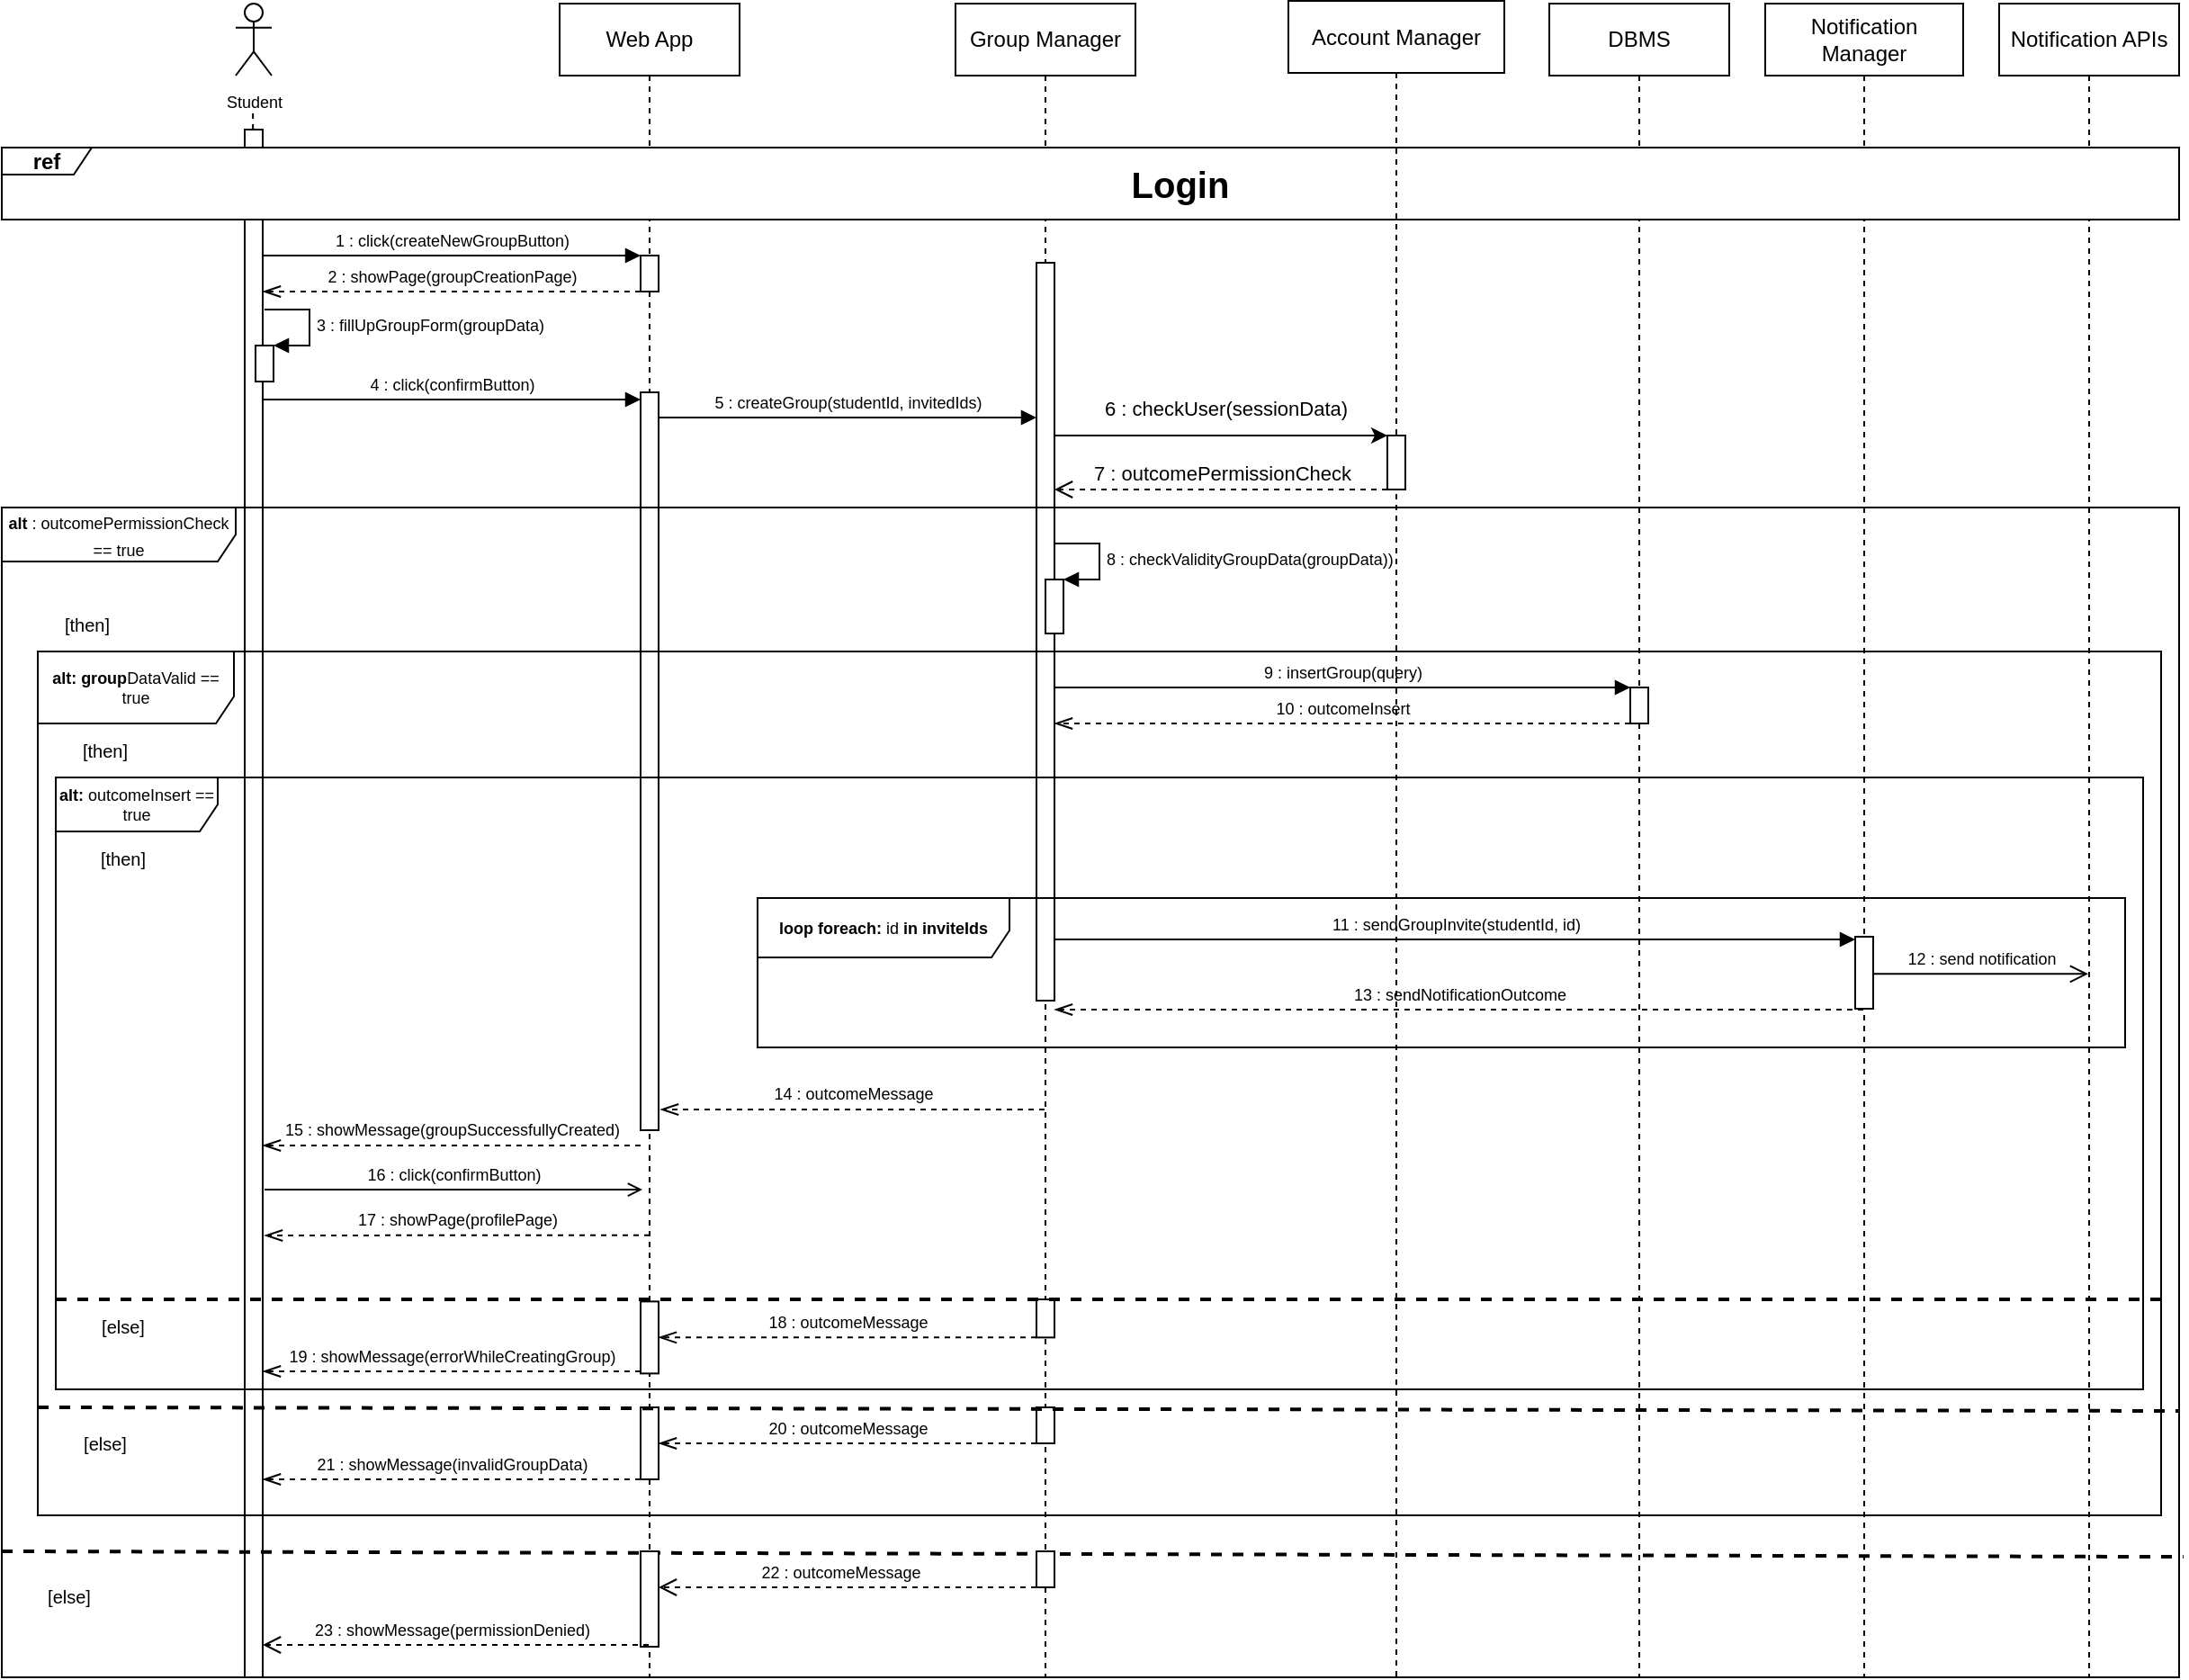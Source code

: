 <mxfile version="22.1.16" type="device">
  <diagram name="Page-1" id="2YBvvXClWsGukQMizWep">
    <mxGraphModel dx="2208" dy="586" grid="1" gridSize="10" guides="1" tooltips="1" connect="1" arrows="1" fold="1" page="1" pageScale="1" pageWidth="850" pageHeight="1100" math="0" shadow="0">
      <root>
        <mxCell id="0" />
        <mxCell id="1" parent="0" />
        <mxCell id="AnqcurCxDS_o7pJ3z2_w-18" value="Group Manager" style="shape=umlLifeline;perimeter=lifelinePerimeter;whiteSpace=wrap;html=1;container=1;dropTarget=0;collapsible=0;recursiveResize=0;outlineConnect=0;portConstraint=eastwest;newEdgeStyle={&quot;curved&quot;:0,&quot;rounded&quot;:0};" parent="1" vertex="1">
          <mxGeometry x="300" y="40" width="100" height="930" as="geometry" />
        </mxCell>
        <mxCell id="AnqcurCxDS_o7pJ3z2_w-19" value="" style="html=1;points=[];perimeter=orthogonalPerimeter;outlineConnect=0;targetShapes=umlLifeline;portConstraint=eastwest;newEdgeStyle={&quot;edgeStyle&quot;:&quot;elbowEdgeStyle&quot;,&quot;elbow&quot;:&quot;vertical&quot;,&quot;curved&quot;:0,&quot;rounded&quot;:0};" parent="AnqcurCxDS_o7pJ3z2_w-18" vertex="1">
          <mxGeometry x="45" y="144" width="10" height="410" as="geometry" />
        </mxCell>
        <mxCell id="5b2Ryhpj01AECXUh49oq-21" value="" style="html=1;points=[[0,0,0,0,5],[0,1,0,0,-5],[1,0,0,0,5],[1,1,0,0,-5]];perimeter=orthogonalPerimeter;outlineConnect=0;targetShapes=umlLifeline;portConstraint=eastwest;newEdgeStyle={&quot;curved&quot;:0,&quot;rounded&quot;:0};" parent="AnqcurCxDS_o7pJ3z2_w-18" vertex="1">
          <mxGeometry x="50" y="320" width="10" height="30" as="geometry" />
        </mxCell>
        <mxCell id="5b2Ryhpj01AECXUh49oq-22" value="&lt;font style=&quot;font-size: 9px;&quot;&gt;8 : checkValidityGroupData(groupData))&lt;/font&gt;" style="html=1;align=left;spacingLeft=2;endArrow=block;rounded=0;edgeStyle=orthogonalEdgeStyle;curved=0;rounded=0;" parent="AnqcurCxDS_o7pJ3z2_w-18" target="5b2Ryhpj01AECXUh49oq-21" edge="1">
          <mxGeometry relative="1" as="geometry">
            <mxPoint x="55" y="300" as="sourcePoint" />
            <Array as="points">
              <mxPoint x="80" y="300" />
              <mxPoint x="80" y="320" />
            </Array>
          </mxGeometry>
        </mxCell>
        <mxCell id="6H1mdJFXyt7ofiKNNQ1x-25" value="DBMS" style="shape=umlLifeline;perimeter=lifelinePerimeter;whiteSpace=wrap;html=1;container=0;dropTarget=0;collapsible=0;recursiveResize=0;outlineConnect=0;portConstraint=eastwest;newEdgeStyle={&quot;curved&quot;:0,&quot;rounded&quot;:0};" parent="1" vertex="1">
          <mxGeometry x="630" y="40" width="100" height="930" as="geometry" />
        </mxCell>
        <mxCell id="AnqcurCxDS_o7pJ3z2_w-1" value="Web App" style="shape=umlLifeline;perimeter=lifelinePerimeter;whiteSpace=wrap;html=1;container=0;dropTarget=0;collapsible=0;recursiveResize=0;outlineConnect=0;portConstraint=eastwest;newEdgeStyle={&quot;edgeStyle&quot;:&quot;elbowEdgeStyle&quot;,&quot;elbow&quot;:&quot;vertical&quot;,&quot;curved&quot;:0,&quot;rounded&quot;:0};" parent="1" vertex="1">
          <mxGeometry x="80" y="40" width="100" height="930" as="geometry" />
        </mxCell>
        <mxCell id="AnqcurCxDS_o7pJ3z2_w-2" value="" style="html=1;points=[];perimeter=orthogonalPerimeter;outlineConnect=0;targetShapes=umlLifeline;portConstraint=eastwest;newEdgeStyle={&quot;edgeStyle&quot;:&quot;elbowEdgeStyle&quot;,&quot;elbow&quot;:&quot;vertical&quot;,&quot;curved&quot;:0,&quot;rounded&quot;:0};" parent="AnqcurCxDS_o7pJ3z2_w-1" vertex="1">
          <mxGeometry x="45" y="140" width="10" height="20" as="geometry" />
        </mxCell>
        <mxCell id="AnqcurCxDS_o7pJ3z2_w-3" value="" style="html=1;points=[];perimeter=orthogonalPerimeter;outlineConnect=0;targetShapes=umlLifeline;portConstraint=eastwest;newEdgeStyle={&quot;edgeStyle&quot;:&quot;elbowEdgeStyle&quot;,&quot;elbow&quot;:&quot;vertical&quot;,&quot;curved&quot;:0,&quot;rounded&quot;:0};" parent="AnqcurCxDS_o7pJ3z2_w-1" vertex="1">
          <mxGeometry x="45" y="216" width="10" height="410" as="geometry" />
        </mxCell>
        <mxCell id="AnqcurCxDS_o7pJ3z2_w-51" value="" style="html=1;points=[];perimeter=orthogonalPerimeter;outlineConnect=0;targetShapes=umlLifeline;portConstraint=eastwest;newEdgeStyle={&quot;edgeStyle&quot;:&quot;elbowEdgeStyle&quot;,&quot;elbow&quot;:&quot;vertical&quot;,&quot;curved&quot;:0,&quot;rounded&quot;:0};" parent="AnqcurCxDS_o7pJ3z2_w-1" vertex="1">
          <mxGeometry x="265" y="720" width="10" height="21.18" as="geometry" />
        </mxCell>
        <mxCell id="AnqcurCxDS_o7pJ3z2_w-52" value="" style="html=1;points=[];perimeter=orthogonalPerimeter;outlineConnect=0;targetShapes=umlLifeline;portConstraint=eastwest;newEdgeStyle={&quot;edgeStyle&quot;:&quot;elbowEdgeStyle&quot;,&quot;elbow&quot;:&quot;vertical&quot;,&quot;curved&quot;:0,&quot;rounded&quot;:0};" parent="AnqcurCxDS_o7pJ3z2_w-1" vertex="1">
          <mxGeometry x="45" y="721.18" width="10" height="40" as="geometry" />
        </mxCell>
        <mxCell id="AnqcurCxDS_o7pJ3z2_w-28" value="&lt;font style=&quot;font-size: 9px;&quot;&gt;18 : outcomeMessage&lt;/font&gt;" style="html=1;verticalAlign=bottom;endArrow=openThin;dashed=1;endSize=8;edgeStyle=elbowEdgeStyle;elbow=horizontal;curved=0;rounded=0;endFill=0;" parent="AnqcurCxDS_o7pJ3z2_w-1" source="AnqcurCxDS_o7pJ3z2_w-51" target="AnqcurCxDS_o7pJ3z2_w-52" edge="1">
          <mxGeometry relative="1" as="geometry">
            <mxPoint x="50" y="731.18" as="targetPoint" />
            <Array as="points">
              <mxPoint x="150" y="741.18" />
            </Array>
            <mxPoint x="184" y="788.18" as="sourcePoint" />
          </mxGeometry>
        </mxCell>
        <mxCell id="AnqcurCxDS_o7pJ3z2_w-4" value="&lt;font style=&quot;font-size: 9px;&quot;&gt;Student&lt;/font&gt;" style="shape=umlActor;verticalLabelPosition=bottom;verticalAlign=top;html=1;outlineConnect=0;" parent="1" vertex="1">
          <mxGeometry x="-100" y="40" width="20" height="40" as="geometry" />
        </mxCell>
        <mxCell id="AnqcurCxDS_o7pJ3z2_w-5" value="" style="endArrow=none;dashed=1;html=1;rounded=0;" parent="1" edge="1">
          <mxGeometry width="50" height="50" relative="1" as="geometry">
            <mxPoint x="-90" y="170" as="sourcePoint" />
            <mxPoint x="-90" y="160" as="targetPoint" />
          </mxGeometry>
        </mxCell>
        <mxCell id="AnqcurCxDS_o7pJ3z2_w-6" value="" style="html=1;points=[];perimeter=orthogonalPerimeter;outlineConnect=0;targetShapes=umlLifeline;portConstraint=eastwest;newEdgeStyle={&quot;edgeStyle&quot;:&quot;elbowEdgeStyle&quot;,&quot;elbow&quot;:&quot;vertical&quot;,&quot;curved&quot;:0,&quot;rounded&quot;:0};" parent="1" vertex="1">
          <mxGeometry x="-95" y="110" width="10" height="860" as="geometry" />
        </mxCell>
        <mxCell id="AnqcurCxDS_o7pJ3z2_w-7" value="&lt;font style=&quot;font-size: 9px;&quot;&gt;1 : click(createNewGroupButton)&lt;/font&gt;" style="html=1;verticalAlign=bottom;endArrow=block;edgeStyle=elbowEdgeStyle;elbow=horizontal;curved=0;rounded=0;" parent="1" source="AnqcurCxDS_o7pJ3z2_w-6" target="AnqcurCxDS_o7pJ3z2_w-2" edge="1">
          <mxGeometry relative="1" as="geometry">
            <mxPoint x="-85" y="170" as="sourcePoint" />
            <Array as="points">
              <mxPoint x="20" y="180" />
            </Array>
            <mxPoint x="115" y="170" as="targetPoint" />
          </mxGeometry>
        </mxCell>
        <mxCell id="AnqcurCxDS_o7pJ3z2_w-8" value="&lt;font style=&quot;font-size: 9px;&quot;&gt;2 : showPage(groupCreationPage)&lt;/font&gt;" style="html=1;verticalAlign=bottom;endArrow=openThin;dashed=1;endSize=8;edgeStyle=elbowEdgeStyle;elbow=vertical;curved=0;rounded=0;endFill=0;" parent="1" source="AnqcurCxDS_o7pJ3z2_w-2" target="AnqcurCxDS_o7pJ3z2_w-6" edge="1">
          <mxGeometry relative="1" as="geometry">
            <mxPoint x="-85" y="200" as="targetPoint" />
            <Array as="points">
              <mxPoint x="5" y="200" />
            </Array>
            <mxPoint x="80" y="200" as="sourcePoint" />
          </mxGeometry>
        </mxCell>
        <mxCell id="AnqcurCxDS_o7pJ3z2_w-14" value="&lt;font style=&quot;font-size: 9px;&quot;&gt;5 : createGroup(studentId, invitedIds)&lt;/font&gt;" style="html=1;verticalAlign=bottom;endArrow=block;edgeStyle=elbowEdgeStyle;elbow=horizontal;curved=0;rounded=0;" parent="1" source="AnqcurCxDS_o7pJ3z2_w-3" target="AnqcurCxDS_o7pJ3z2_w-19" edge="1">
          <mxGeometry relative="1" as="geometry">
            <mxPoint x="134" y="270" as="sourcePoint" />
            <Array as="points">
              <mxPoint x="249" y="270" />
            </Array>
            <mxPoint x="314" y="270" as="targetPoint" />
            <mxPoint as="offset" />
          </mxGeometry>
        </mxCell>
        <mxCell id="AnqcurCxDS_o7pJ3z2_w-22" value="Notification Manager" style="shape=umlLifeline;perimeter=lifelinePerimeter;whiteSpace=wrap;html=1;container=1;dropTarget=0;collapsible=0;recursiveResize=0;outlineConnect=0;portConstraint=eastwest;newEdgeStyle={&quot;curved&quot;:0,&quot;rounded&quot;:0};" parent="1" vertex="1">
          <mxGeometry x="750" y="40" width="110" height="930" as="geometry" />
        </mxCell>
        <mxCell id="AnqcurCxDS_o7pJ3z2_w-23" value="Notification APIs" style="shape=umlLifeline;perimeter=lifelinePerimeter;whiteSpace=wrap;html=1;container=1;dropTarget=0;collapsible=0;recursiveResize=0;outlineConnect=0;portConstraint=eastwest;newEdgeStyle={&quot;curved&quot;:0,&quot;rounded&quot;:0};" parent="1" vertex="1">
          <mxGeometry x="880" y="40" width="100" height="930" as="geometry" />
        </mxCell>
        <mxCell id="6H1mdJFXyt7ofiKNNQ1x-10" value="&lt;b&gt;ref&lt;/b&gt;" style="shape=umlFrame;whiteSpace=wrap;html=1;pointerEvents=0;width=50;height=15;labelBorderColor=none;labelBackgroundColor=none;fontColor=default;swimlaneFillColor=default;" parent="1" vertex="1">
          <mxGeometry x="-230" y="120" width="1210" height="40" as="geometry" />
        </mxCell>
        <mxCell id="6H1mdJFXyt7ofiKNNQ1x-11" value="" style="endArrow=none;dashed=1;html=1;rounded=0;" parent="1" edge="1">
          <mxGeometry width="50" height="50" relative="1" as="geometry">
            <mxPoint x="-90.43" y="110" as="sourcePoint" />
            <mxPoint x="-90.43" y="100" as="targetPoint" />
          </mxGeometry>
        </mxCell>
        <mxCell id="6H1mdJFXyt7ofiKNNQ1x-12" value="" style="html=1;points=[[0,0,0,0,5],[0,1,0,0,-5],[1,0,0,0,5],[1,1,0,0,-5]];perimeter=orthogonalPerimeter;outlineConnect=0;targetShapes=umlLifeline;portConstraint=eastwest;newEdgeStyle={&quot;curved&quot;:0,&quot;rounded&quot;:0};" parent="1" vertex="1">
          <mxGeometry x="-89" y="230" width="10" height="20" as="geometry" />
        </mxCell>
        <mxCell id="6H1mdJFXyt7ofiKNNQ1x-13" value="&lt;font style=&quot;font-size: 9px;&quot;&gt;3 : fillUpGroupForm(groupData)&lt;/font&gt;" style="html=1;align=left;spacingLeft=2;endArrow=block;rounded=0;edgeStyle=orthogonalEdgeStyle;curved=0;rounded=0;" parent="1" target="6H1mdJFXyt7ofiKNNQ1x-12" edge="1">
          <mxGeometry relative="1" as="geometry">
            <mxPoint x="-84" y="210" as="sourcePoint" />
            <Array as="points">
              <mxPoint x="-59" y="210" />
              <mxPoint x="-59" y="230" />
            </Array>
          </mxGeometry>
        </mxCell>
        <mxCell id="6H1mdJFXyt7ofiKNNQ1x-14" value="&lt;font style=&quot;font-size: 9px;&quot;&gt;4 : click(confirmButton)&lt;/font&gt;" style="html=1;verticalAlign=bottom;endArrow=block;edgeStyle=elbowEdgeStyle;elbow=horizontal;curved=0;rounded=0;" parent="1" edge="1">
          <mxGeometry relative="1" as="geometry">
            <mxPoint x="-85" y="260" as="sourcePoint" />
            <Array as="points">
              <mxPoint x="30" y="260" />
            </Array>
            <mxPoint x="125" y="260" as="targetPoint" />
          </mxGeometry>
        </mxCell>
        <mxCell id="6H1mdJFXyt7ofiKNNQ1x-16" value="" style="html=1;points=[];perimeter=orthogonalPerimeter;outlineConnect=0;targetShapes=umlLifeline;portConstraint=eastwest;newEdgeStyle={&quot;edgeStyle&quot;:&quot;elbowEdgeStyle&quot;,&quot;elbow&quot;:&quot;vertical&quot;,&quot;curved&quot;:0,&quot;rounded&quot;:0};" parent="1" vertex="1">
          <mxGeometry x="800" y="558.5" width="10" height="40" as="geometry" />
        </mxCell>
        <mxCell id="6H1mdJFXyt7ofiKNNQ1x-17" value="&lt;p style=&quot;line-height: 120%; font-size: 9px;&quot;&gt;&lt;b style=&quot;border-color: var(--border-color);&quot;&gt;loop foreach:&amp;nbsp;&lt;/b&gt;id &lt;b style=&quot;border-color: var(--border-color);&quot;&gt;in inviteIds&lt;/b&gt;&lt;br&gt;&lt;/p&gt;" style="shape=umlFrame;whiteSpace=wrap;html=1;pointerEvents=0;width=140;height=33;verticalAlign=middle;horizontal=1;labelPosition=center;verticalLabelPosition=middle;align=center;" parent="1" vertex="1">
          <mxGeometry x="190" y="537" width="760" height="83" as="geometry" />
        </mxCell>
        <mxCell id="6H1mdJFXyt7ofiKNNQ1x-18" value="&lt;font style=&quot;font-size: 9px;&quot;&gt;11 : sendGroupInvite(studentId, id)&lt;/font&gt;" style="html=1;verticalAlign=bottom;endArrow=block;edgeStyle=elbowEdgeStyle;elbow=vertical;curved=0;rounded=0;" parent="1" target="6H1mdJFXyt7ofiKNNQ1x-16" edge="1">
          <mxGeometry relative="1" as="geometry">
            <mxPoint x="355" y="560" as="sourcePoint" />
            <Array as="points">
              <mxPoint x="670" y="560" />
            </Array>
            <mxPoint x="666" y="595.18" as="targetPoint" />
            <mxPoint as="offset" />
          </mxGeometry>
        </mxCell>
        <mxCell id="6H1mdJFXyt7ofiKNNQ1x-23" value="&lt;font style=&quot;font-size: 9px;&quot;&gt;12 : send notification&lt;/font&gt;" style="html=1;verticalAlign=bottom;endArrow=open;edgeStyle=elbowEdgeStyle;elbow=horizontal;curved=0;rounded=0;endFill=0;endSize=8;" parent="1" source="6H1mdJFXyt7ofiKNNQ1x-16" edge="1">
          <mxGeometry relative="1" as="geometry">
            <mxPoint x="812" y="579.17" as="sourcePoint" />
            <Array as="points">
              <mxPoint x="872" y="579.17" />
            </Array>
            <mxPoint x="929.5" y="579.17" as="targetPoint" />
          </mxGeometry>
        </mxCell>
        <mxCell id="5b2Ryhpj01AECXUh49oq-35" value="&lt;font style=&quot;font-size: 9px;&quot;&gt;21 : showMessage(invalidGroupData)&lt;/font&gt;" style="html=1;verticalAlign=bottom;endArrow=openThin;dashed=1;endSize=8;edgeStyle=elbowEdgeStyle;elbow=vertical;curved=0;rounded=0;endFill=0;" parent="1" source="5b2Ryhpj01AECXUh49oq-37" edge="1">
          <mxGeometry relative="1" as="geometry">
            <mxPoint x="-85" y="860.0" as="targetPoint" />
            <Array as="points">
              <mxPoint x="100" y="860" />
            </Array>
            <mxPoint x="103" y="968.18" as="sourcePoint" />
          </mxGeometry>
        </mxCell>
        <mxCell id="5b2Ryhpj01AECXUh49oq-36" value="" style="html=1;points=[];perimeter=orthogonalPerimeter;outlineConnect=0;targetShapes=umlLifeline;portConstraint=eastwest;newEdgeStyle={&quot;edgeStyle&quot;:&quot;elbowEdgeStyle&quot;,&quot;elbow&quot;:&quot;vertical&quot;,&quot;curved&quot;:0,&quot;rounded&quot;:0};" parent="1" vertex="1">
          <mxGeometry x="345" y="820" width="10" height="20" as="geometry" />
        </mxCell>
        <mxCell id="5b2Ryhpj01AECXUh49oq-37" value="" style="html=1;points=[];perimeter=orthogonalPerimeter;outlineConnect=0;targetShapes=umlLifeline;portConstraint=eastwest;newEdgeStyle={&quot;edgeStyle&quot;:&quot;elbowEdgeStyle&quot;,&quot;elbow&quot;:&quot;vertical&quot;,&quot;curved&quot;:0,&quot;rounded&quot;:0};" parent="1" vertex="1">
          <mxGeometry x="125" y="820" width="10" height="40" as="geometry" />
        </mxCell>
        <mxCell id="5b2Ryhpj01AECXUh49oq-34" value="&lt;font style=&quot;font-size: 9px;&quot;&gt;20 : outcomeMessage&lt;/font&gt;" style="html=1;verticalAlign=bottom;endArrow=openThin;dashed=1;endSize=8;edgeStyle=elbowEdgeStyle;elbow=vertical;curved=0;rounded=0;endFill=0;" parent="1" source="5b2Ryhpj01AECXUh49oq-36" target="5b2Ryhpj01AECXUh49oq-37" edge="1">
          <mxGeometry relative="1" as="geometry">
            <mxPoint x="134" y="938.18" as="targetPoint" />
            <Array as="points">
              <mxPoint x="220" y="840" />
            </Array>
            <mxPoint x="264" y="938.18" as="sourcePoint" />
          </mxGeometry>
        </mxCell>
        <mxCell id="AnqcurCxDS_o7pJ3z2_w-24" value="&lt;p style=&quot;line-height: 120%; font-size: 9px;&quot;&gt;&lt;b style=&quot;border-color: var(--border-color);&quot;&gt;alt: group&lt;/b&gt;DataValid == true&lt;br&gt;&lt;/p&gt;" style="shape=umlFrame;whiteSpace=wrap;html=1;pointerEvents=0;width=109;height=40;verticalAlign=middle;horizontal=1;labelPosition=center;verticalLabelPosition=middle;align=center;" parent="1" vertex="1">
          <mxGeometry x="-210" y="400" width="1180" height="480" as="geometry" />
        </mxCell>
        <mxCell id="AnqcurCxDS_o7pJ3z2_w-25" value="[then]" style="text;html=1;strokeColor=none;fillColor=none;align=center;verticalAlign=middle;whiteSpace=wrap;rounded=0;fontSize=10;" parent="1" vertex="1">
          <mxGeometry x="-190" y="450" width="35" height="10" as="geometry" />
        </mxCell>
        <mxCell id="AnqcurCxDS_o7pJ3z2_w-26" value="[else]" style="text;html=1;strokeColor=none;fillColor=none;align=center;verticalAlign=middle;whiteSpace=wrap;rounded=0;fontSize=10;" parent="1" vertex="1">
          <mxGeometry x="-180" y="770.0" width="35" height="10" as="geometry" />
        </mxCell>
        <mxCell id="AnqcurCxDS_o7pJ3z2_w-39" value="&lt;font style=&quot;font-size: 9px;&quot;&gt;14 : outcomeMessage&lt;/font&gt;" style="html=1;verticalAlign=bottom;endArrow=openThin;dashed=1;endSize=8;edgeStyle=elbowEdgeStyle;elbow=horizontal;curved=0;rounded=0;endFill=0;" parent="1" edge="1">
          <mxGeometry relative="1" as="geometry">
            <mxPoint x="136" y="654.47" as="targetPoint" />
            <Array as="points">
              <mxPoint x="151" y="654.47" />
            </Array>
            <mxPoint x="349.5" y="654.47" as="sourcePoint" />
          </mxGeometry>
        </mxCell>
        <mxCell id="AnqcurCxDS_o7pJ3z2_w-40" value="&lt;font style=&quot;font-size: 9px;&quot;&gt;15 : showMessage(groupSuccessfullyCreated)&lt;/font&gt;" style="html=1;verticalAlign=bottom;endArrow=openThin;dashed=1;endSize=8;edgeStyle=elbowEdgeStyle;elbow=vertical;curved=0;rounded=0;endFill=0;" parent="1" edge="1">
          <mxGeometry relative="1" as="geometry">
            <mxPoint x="-85" y="674.47" as="targetPoint" />
            <Array as="points">
              <mxPoint x="120" y="674.47" />
            </Array>
            <mxPoint x="125" y="674.47" as="sourcePoint" />
          </mxGeometry>
        </mxCell>
        <mxCell id="5b2Ryhpj01AECXUh49oq-16" value="" style="html=1;points=[];perimeter=orthogonalPerimeter;outlineConnect=0;targetShapes=umlLifeline;portConstraint=eastwest;newEdgeStyle={&quot;edgeStyle&quot;:&quot;elbowEdgeStyle&quot;,&quot;elbow&quot;:&quot;vertical&quot;,&quot;curved&quot;:0,&quot;rounded&quot;:0};" parent="1" vertex="1">
          <mxGeometry x="675" y="420" width="10" height="20" as="geometry" />
        </mxCell>
        <mxCell id="5b2Ryhpj01AECXUh49oq-17" value="&lt;font style=&quot;font-size: 9px;&quot;&gt;9 : insertGroup(query)&lt;/font&gt;" style="html=1;verticalAlign=bottom;endArrow=block;edgeStyle=elbowEdgeStyle;elbow=vertical;curved=0;rounded=0;" parent="1" target="5b2Ryhpj01AECXUh49oq-16" edge="1">
          <mxGeometry relative="1" as="geometry">
            <mxPoint x="355" y="420" as="sourcePoint" />
            <Array as="points">
              <mxPoint x="530" y="420" />
            </Array>
            <mxPoint x="770" y="430" as="targetPoint" />
            <mxPoint as="offset" />
          </mxGeometry>
        </mxCell>
        <mxCell id="5b2Ryhpj01AECXUh49oq-18" value="&lt;font style=&quot;font-size: 9px;&quot;&gt;10 : outcomeInsert&lt;/font&gt;" style="html=1;verticalAlign=bottom;endArrow=openThin;dashed=1;endSize=8;edgeStyle=elbowEdgeStyle;elbow=horizontal;curved=0;rounded=0;endFill=0;" parent="1" source="5b2Ryhpj01AECXUh49oq-16" edge="1">
          <mxGeometry relative="1" as="geometry">
            <mxPoint x="355" y="440" as="targetPoint" />
            <Array as="points">
              <mxPoint x="560" y="440" />
            </Array>
            <mxPoint x="765" y="440" as="sourcePoint" />
          </mxGeometry>
        </mxCell>
        <mxCell id="5b2Ryhpj01AECXUh49oq-23" value="&lt;p style=&quot;line-height: 120%; font-size: 9px;&quot;&gt;&lt;b style=&quot;border-color: var(--border-color);&quot;&gt;alt:&amp;nbsp;&lt;/b&gt;outcomeInsert == true&lt;br&gt;&lt;/p&gt;" style="shape=umlFrame;whiteSpace=wrap;html=1;pointerEvents=0;width=90;height=30;verticalAlign=middle;horizontal=1;labelPosition=center;verticalLabelPosition=middle;align=center;" parent="1" vertex="1">
          <mxGeometry x="-200" y="470" width="1160" height="340" as="geometry" />
        </mxCell>
        <mxCell id="5b2Ryhpj01AECXUh49oq-24" value="[then]" style="text;html=1;strokeColor=none;fillColor=none;align=center;verticalAlign=middle;whiteSpace=wrap;rounded=0;fontSize=10;" parent="1" vertex="1">
          <mxGeometry x="-180" y="510" width="35" height="10" as="geometry" />
        </mxCell>
        <mxCell id="5b2Ryhpj01AECXUh49oq-28" value="" style="endArrow=none;dashed=1;html=1;rounded=0;strokeWidth=2;" parent="1" edge="1">
          <mxGeometry width="50" height="50" relative="1" as="geometry">
            <mxPoint x="-200" y="760" as="sourcePoint" />
            <mxPoint x="970" y="760" as="targetPoint" />
          </mxGeometry>
        </mxCell>
        <mxCell id="5b2Ryhpj01AECXUh49oq-33" value="[else]" style="text;html=1;strokeColor=none;fillColor=none;align=center;verticalAlign=middle;whiteSpace=wrap;rounded=0;fontSize=10;" parent="1" vertex="1">
          <mxGeometry x="-190" y="835.0" width="35" height="10" as="geometry" />
        </mxCell>
        <mxCell id="5b2Ryhpj01AECXUh49oq-38" value="&lt;font style=&quot;font-size: 9px;&quot;&gt;16 : click(confirmButton)&lt;/font&gt;" style="html=1;verticalAlign=bottom;endArrow=open;edgeStyle=elbowEdgeStyle;elbow=horizontal;curved=0;rounded=0;endFill=0;" parent="1" edge="1">
          <mxGeometry relative="1" as="geometry">
            <mxPoint x="-84" y="699.05" as="sourcePoint" />
            <Array as="points">
              <mxPoint x="30" y="699.05" />
            </Array>
            <mxPoint x="126" y="699.05" as="targetPoint" />
          </mxGeometry>
        </mxCell>
        <mxCell id="5b2Ryhpj01AECXUh49oq-39" value="&lt;font style=&quot;font-size: 9px;&quot;&gt;17 : showPage(profilePage)&lt;/font&gt;" style="html=1;verticalAlign=bottom;endArrow=openThin;dashed=1;endSize=8;edgeStyle=elbowEdgeStyle;elbow=vertical;curved=0;rounded=0;endFill=0;exitX=0.5;exitY=0.996;exitDx=0;exitDy=0;exitPerimeter=0;" parent="1" edge="1">
          <mxGeometry x="-0.001" relative="1" as="geometry">
            <mxPoint x="-84" y="724.47" as="targetPoint" />
            <Array as="points">
              <mxPoint x="6" y="724.47" />
            </Array>
            <mxPoint x="130" y="724.36" as="sourcePoint" />
            <mxPoint as="offset" />
          </mxGeometry>
        </mxCell>
        <mxCell id="6H1mdJFXyt7ofiKNNQ1x-26" value="" style="endArrow=none;dashed=1;html=1;rounded=0;strokeWidth=2;" parent="1" edge="1">
          <mxGeometry width="50" height="50" relative="1" as="geometry">
            <mxPoint x="-210" y="820" as="sourcePoint" />
            <mxPoint x="980" y="822" as="targetPoint" />
          </mxGeometry>
        </mxCell>
        <mxCell id="AnqcurCxDS_o7pJ3z2_w-29" value="&lt;font style=&quot;font-size: 9px;&quot;&gt;19 : showMessage(errorWhileCreatingGroup)&lt;/font&gt;" style="html=1;verticalAlign=bottom;endArrow=openThin;dashed=1;endSize=8;edgeStyle=elbowEdgeStyle;elbow=vertical;curved=0;rounded=0;endFill=0;" parent="1" source="AnqcurCxDS_o7pJ3z2_w-52" edge="1">
          <mxGeometry relative="1" as="geometry">
            <mxPoint x="-85" y="800.0" as="targetPoint" />
            <Array as="points">
              <mxPoint x="60" y="800" />
            </Array>
            <mxPoint x="155" y="800" as="sourcePoint" />
          </mxGeometry>
        </mxCell>
        <mxCell id="nlTkryfUaT2Aw4DDi3Z9-2" value="&lt;b&gt;&lt;font style=&quot;font-size: 20px;&quot;&gt;Login&lt;/font&gt;&lt;/b&gt;" style="text;html=1;strokeColor=none;fillColor=none;align=center;verticalAlign=middle;whiteSpace=wrap;rounded=0;" parent="1" vertex="1">
          <mxGeometry x="395" y="125" width="60" height="30" as="geometry" />
        </mxCell>
        <mxCell id="-5XYOgjWT7nUlKwL2EWr-3" value="&lt;font style=&quot;font-size: 9px;&quot;&gt;13 : sendNotificationOutcome&lt;/font&gt;" style="html=1;verticalAlign=bottom;endArrow=openThin;dashed=1;endSize=8;edgeStyle=elbowEdgeStyle;elbow=horizontal;curved=0;rounded=0;endFill=0;" parent="1" source="AnqcurCxDS_o7pJ3z2_w-22" edge="1">
          <mxGeometry relative="1" as="geometry">
            <mxPoint x="355" y="598.97" as="targetPoint" />
            <Array as="points">
              <mxPoint x="406" y="598.97" />
            </Array>
            <mxPoint x="764.5" y="598.97" as="sourcePoint" />
          </mxGeometry>
        </mxCell>
        <mxCell id="vj6wwFsPaDR8gSOxdeZD-11" value="Account Manager" style="shape=umlLifeline;perimeter=lifelinePerimeter;whiteSpace=wrap;html=1;container=0;dropTarget=0;collapsible=0;recursiveResize=0;outlineConnect=0;portConstraint=eastwest;newEdgeStyle={&quot;edgeStyle&quot;:&quot;elbowEdgeStyle&quot;,&quot;elbow&quot;:&quot;vertical&quot;,&quot;curved&quot;:0,&quot;rounded&quot;:0};" vertex="1" parent="1">
          <mxGeometry x="485" y="38.5" width="120" height="931.5" as="geometry" />
        </mxCell>
        <mxCell id="vj6wwFsPaDR8gSOxdeZD-12" value="" style="html=1;points=[];perimeter=orthogonalPerimeter;outlineConnect=0;targetShapes=umlLifeline;portConstraint=eastwest;newEdgeStyle={&quot;edgeStyle&quot;:&quot;elbowEdgeStyle&quot;,&quot;elbow&quot;:&quot;vertical&quot;,&quot;curved&quot;:0,&quot;rounded&quot;:0};" vertex="1" parent="vj6wwFsPaDR8gSOxdeZD-11">
          <mxGeometry x="55" y="241.5" width="10" height="30" as="geometry" />
        </mxCell>
        <mxCell id="vj6wwFsPaDR8gSOxdeZD-17" value="" style="endArrow=classic;html=1;rounded=0;" edge="1" parent="1" target="vj6wwFsPaDR8gSOxdeZD-12">
          <mxGeometry width="50" height="50" relative="1" as="geometry">
            <mxPoint x="355" y="280" as="sourcePoint" />
            <mxPoint x="625" y="280" as="targetPoint" />
          </mxGeometry>
        </mxCell>
        <mxCell id="vj6wwFsPaDR8gSOxdeZD-18" value="&lt;font style=&quot;font-size: 11px;&quot;&gt;6 : checkUser(sessionData)&lt;/font&gt;" style="text;html=1;align=center;verticalAlign=middle;resizable=0;points=[];autosize=1;strokeColor=none;fillColor=none;" vertex="1" parent="1">
          <mxGeometry x="370" y="250" width="160" height="30" as="geometry" />
        </mxCell>
        <mxCell id="vj6wwFsPaDR8gSOxdeZD-19" value="7 : outcomePermissionCheck" style="html=1;verticalAlign=bottom;endArrow=open;dashed=1;endSize=8;edgeStyle=elbowEdgeStyle;elbow=horizontal;curved=0;rounded=0;" edge="1" parent="1" source="vj6wwFsPaDR8gSOxdeZD-12">
          <mxGeometry relative="1" as="geometry">
            <mxPoint x="355" y="310" as="targetPoint" />
            <Array as="points">
              <mxPoint x="435" y="310" />
            </Array>
            <mxPoint x="625" y="310" as="sourcePoint" />
          </mxGeometry>
        </mxCell>
        <mxCell id="vj6wwFsPaDR8gSOxdeZD-20" value="&lt;font style=&quot;font-size: 9px;&quot;&gt;&lt;b&gt;alt &lt;/b&gt;: outcomePermissionCheck == true&lt;/font&gt;" style="shape=umlFrame;whiteSpace=wrap;html=1;pointerEvents=0;width=130;height=30;" vertex="1" parent="1">
          <mxGeometry x="-230" y="320" width="1210" height="650" as="geometry" />
        </mxCell>
        <mxCell id="vj6wwFsPaDR8gSOxdeZD-21" value="[then]" style="text;html=1;strokeColor=none;fillColor=none;align=center;verticalAlign=middle;whiteSpace=wrap;rounded=0;fontSize=10;" vertex="1" parent="1">
          <mxGeometry x="-200" y="380" width="35" height="10" as="geometry" />
        </mxCell>
        <mxCell id="vj6wwFsPaDR8gSOxdeZD-22" value="" style="endArrow=none;dashed=1;html=1;rounded=0;strokeWidth=2;entryX=1.002;entryY=0.897;entryDx=0;entryDy=0;entryPerimeter=0;" edge="1" parent="1" target="vj6wwFsPaDR8gSOxdeZD-20">
          <mxGeometry width="50" height="50" relative="1" as="geometry">
            <mxPoint x="-230" y="900" as="sourcePoint" />
            <mxPoint x="955" y="902" as="targetPoint" />
          </mxGeometry>
        </mxCell>
        <mxCell id="vj6wwFsPaDR8gSOxdeZD-23" value="[else]" style="text;html=1;strokeColor=none;fillColor=none;align=center;verticalAlign=middle;whiteSpace=wrap;rounded=0;fontSize=10;" vertex="1" parent="1">
          <mxGeometry x="-210" y="920.0" width="35" height="10" as="geometry" />
        </mxCell>
        <mxCell id="vj6wwFsPaDR8gSOxdeZD-24" value="" style="html=1;points=[];perimeter=orthogonalPerimeter;outlineConnect=0;targetShapes=umlLifeline;portConstraint=eastwest;newEdgeStyle={&quot;edgeStyle&quot;:&quot;elbowEdgeStyle&quot;,&quot;elbow&quot;:&quot;vertical&quot;,&quot;curved&quot;:0,&quot;rounded&quot;:0};" vertex="1" parent="1">
          <mxGeometry x="125" y="900" width="10" height="53" as="geometry" />
        </mxCell>
        <mxCell id="vj6wwFsPaDR8gSOxdeZD-25" value="" style="html=1;points=[];perimeter=orthogonalPerimeter;outlineConnect=0;targetShapes=umlLifeline;portConstraint=eastwest;newEdgeStyle={&quot;edgeStyle&quot;:&quot;elbowEdgeStyle&quot;,&quot;elbow&quot;:&quot;vertical&quot;,&quot;curved&quot;:0,&quot;rounded&quot;:0};" vertex="1" parent="1">
          <mxGeometry x="345" y="900" width="10" height="20" as="geometry" />
        </mxCell>
        <mxCell id="vj6wwFsPaDR8gSOxdeZD-26" value="&lt;font style=&quot;font-size: 9px;&quot;&gt;23 : showMessage(permissionDenied)&lt;/font&gt;" style="html=1;verticalAlign=bottom;endArrow=open;dashed=1;endSize=8;edgeStyle=elbowEdgeStyle;elbow=vertical;curved=0;rounded=0;" edge="1" parent="1" source="AnqcurCxDS_o7pJ3z2_w-1">
          <mxGeometry x="0.019" relative="1" as="geometry">
            <mxPoint x="-85" y="952.47" as="targetPoint" />
            <Array as="points">
              <mxPoint x="-20" y="952" />
              <mxPoint x="60" y="950" />
              <mxPoint x="120" y="950" />
            </Array>
            <mxPoint x="100" y="950" as="sourcePoint" />
            <mxPoint as="offset" />
          </mxGeometry>
        </mxCell>
        <mxCell id="vj6wwFsPaDR8gSOxdeZD-27" value="&lt;font style=&quot;font-size: 9px;&quot;&gt;22 : outcomeMessage&lt;/font&gt;" style="html=1;verticalAlign=bottom;endArrow=open;dashed=1;endSize=8;edgeStyle=elbowEdgeStyle;elbow=horizontal;curved=0;rounded=0;" edge="1" parent="1" source="vj6wwFsPaDR8gSOxdeZD-25" target="vj6wwFsPaDR8gSOxdeZD-24">
          <mxGeometry x="0.037" relative="1" as="geometry">
            <mxPoint x="240" y="920.94" as="targetPoint" />
            <Array as="points">
              <mxPoint x="340" y="920" />
            </Array>
            <mxPoint x="480" y="920.94" as="sourcePoint" />
            <mxPoint as="offset" />
          </mxGeometry>
        </mxCell>
      </root>
    </mxGraphModel>
  </diagram>
</mxfile>
